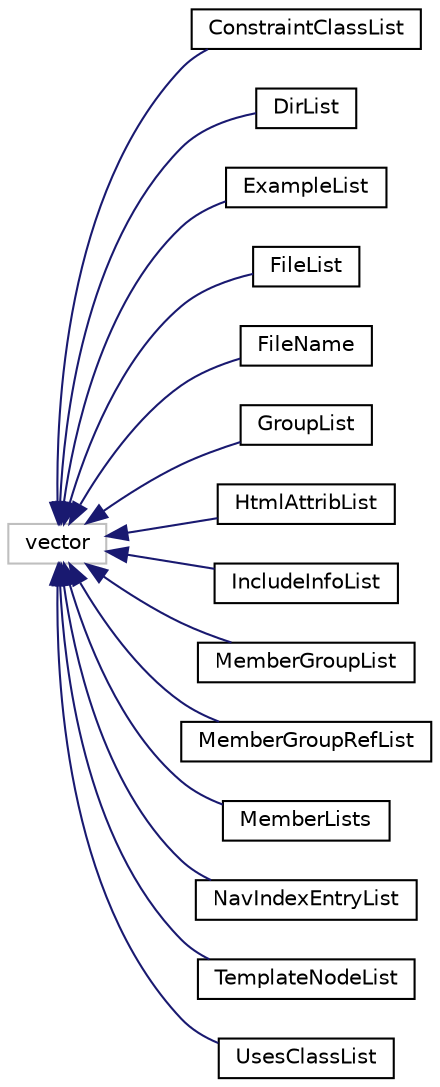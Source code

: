 digraph "类继承关系图"
{
 // INTERACTIVE_SVG=YES
 // LATEX_PDF_SIZE
  edge [fontname="Helvetica",fontsize="10",labelfontname="Helvetica",labelfontsize="10"];
  node [fontname="Helvetica",fontsize="10",shape=record];
  rankdir="LR";
  Node9 [label="vector",height=0.2,width=0.4,color="grey75", fillcolor="white", style="filled",tooltip=" "];
  Node9 -> Node0 [dir="back",color="midnightblue",fontsize="10",style="solid",fontname="Helvetica"];
  Node0 [label="ConstraintClassList",height=0.2,width=0.4,color="black", fillcolor="white", style="filled",URL="$d6/d69/class_constraint_class_list.html",tooltip=" "];
  Node9 -> Node11 [dir="back",color="midnightblue",fontsize="10",style="solid",fontname="Helvetica"];
  Node11 [label="DirList",height=0.2,width=0.4,color="black", fillcolor="white", style="filled",URL="$dc/d2a/class_dir_list.html",tooltip="A list of directories."];
  Node9 -> Node12 [dir="back",color="midnightblue",fontsize="10",style="solid",fontname="Helvetica"];
  Node12 [label="ExampleList",height=0.2,width=0.4,color="black", fillcolor="white", style="filled",URL="$d1/d48/class_example_list.html",tooltip=" "];
  Node9 -> Node13 [dir="back",color="midnightblue",fontsize="10",style="solid",fontname="Helvetica"];
  Node13 [label="FileList",height=0.2,width=0.4,color="black", fillcolor="white", style="filled",URL="$d0/d18/class_file_list.html",tooltip=" "];
  Node9 -> Node14 [dir="back",color="midnightblue",fontsize="10",style="solid",fontname="Helvetica"];
  Node14 [label="FileName",height=0.2,width=0.4,color="black", fillcolor="white", style="filled",URL="$dd/db9/class_file_name.html",tooltip="Class representing all files with a certain base name"];
  Node9 -> Node15 [dir="back",color="midnightblue",fontsize="10",style="solid",fontname="Helvetica"];
  Node15 [label="GroupList",height=0.2,width=0.4,color="black", fillcolor="white", style="filled",URL="$d3/d3b/class_group_list.html",tooltip=" "];
  Node9 -> Node16 [dir="back",color="midnightblue",fontsize="10",style="solid",fontname="Helvetica"];
  Node16 [label="HtmlAttribList",height=0.2,width=0.4,color="black", fillcolor="white", style="filled",URL="$db/d4d/class_html_attrib_list.html",tooltip="Class representing a list of HTML attributes."];
  Node9 -> Node17 [dir="back",color="midnightblue",fontsize="10",style="solid",fontname="Helvetica"];
  Node17 [label="IncludeInfoList",height=0.2,width=0.4,color="black", fillcolor="white", style="filled",URL="$d5/d53/class_include_info_list.html",tooltip=" "];
  Node9 -> Node18 [dir="back",color="midnightblue",fontsize="10",style="solid",fontname="Helvetica"];
  Node18 [label="MemberGroupList",height=0.2,width=0.4,color="black", fillcolor="white", style="filled",URL="$df/d11/class_member_group_list.html",tooltip=" "];
  Node9 -> Node19 [dir="back",color="midnightblue",fontsize="10",style="solid",fontname="Helvetica"];
  Node19 [label="MemberGroupRefList",height=0.2,width=0.4,color="black", fillcolor="white", style="filled",URL="$d4/d15/class_member_group_ref_list.html",tooltip=" "];
  Node9 -> Node20 [dir="back",color="midnightblue",fontsize="10",style="solid",fontname="Helvetica"];
  Node20 [label="MemberLists",height=0.2,width=0.4,color="black", fillcolor="white", style="filled",URL="$dd/d5a/class_member_lists.html",tooltip=" "];
  Node9 -> Node21 [dir="back",color="midnightblue",fontsize="10",style="solid",fontname="Helvetica"];
  Node21 [label="NavIndexEntryList",height=0.2,width=0.4,color="black", fillcolor="white", style="filled",URL="$df/d10/class_nav_index_entry_list.html",tooltip=" "];
  Node9 -> Node22 [dir="back",color="midnightblue",fontsize="10",style="solid",fontname="Helvetica"];
  Node22 [label="TemplateNodeList",height=0.2,width=0.4,color="black", fillcolor="white", style="filled",URL="$df/daf/class_template_node_list.html",tooltip="Class representing a list of AST nodes in a template"];
  Node9 -> Node23 [dir="back",color="midnightblue",fontsize="10",style="solid",fontname="Helvetica"];
  Node23 [label="UsesClassList",height=0.2,width=0.4,color="black", fillcolor="white", style="filled",URL="$dd/d1c/class_uses_class_list.html",tooltip=" "];
}
